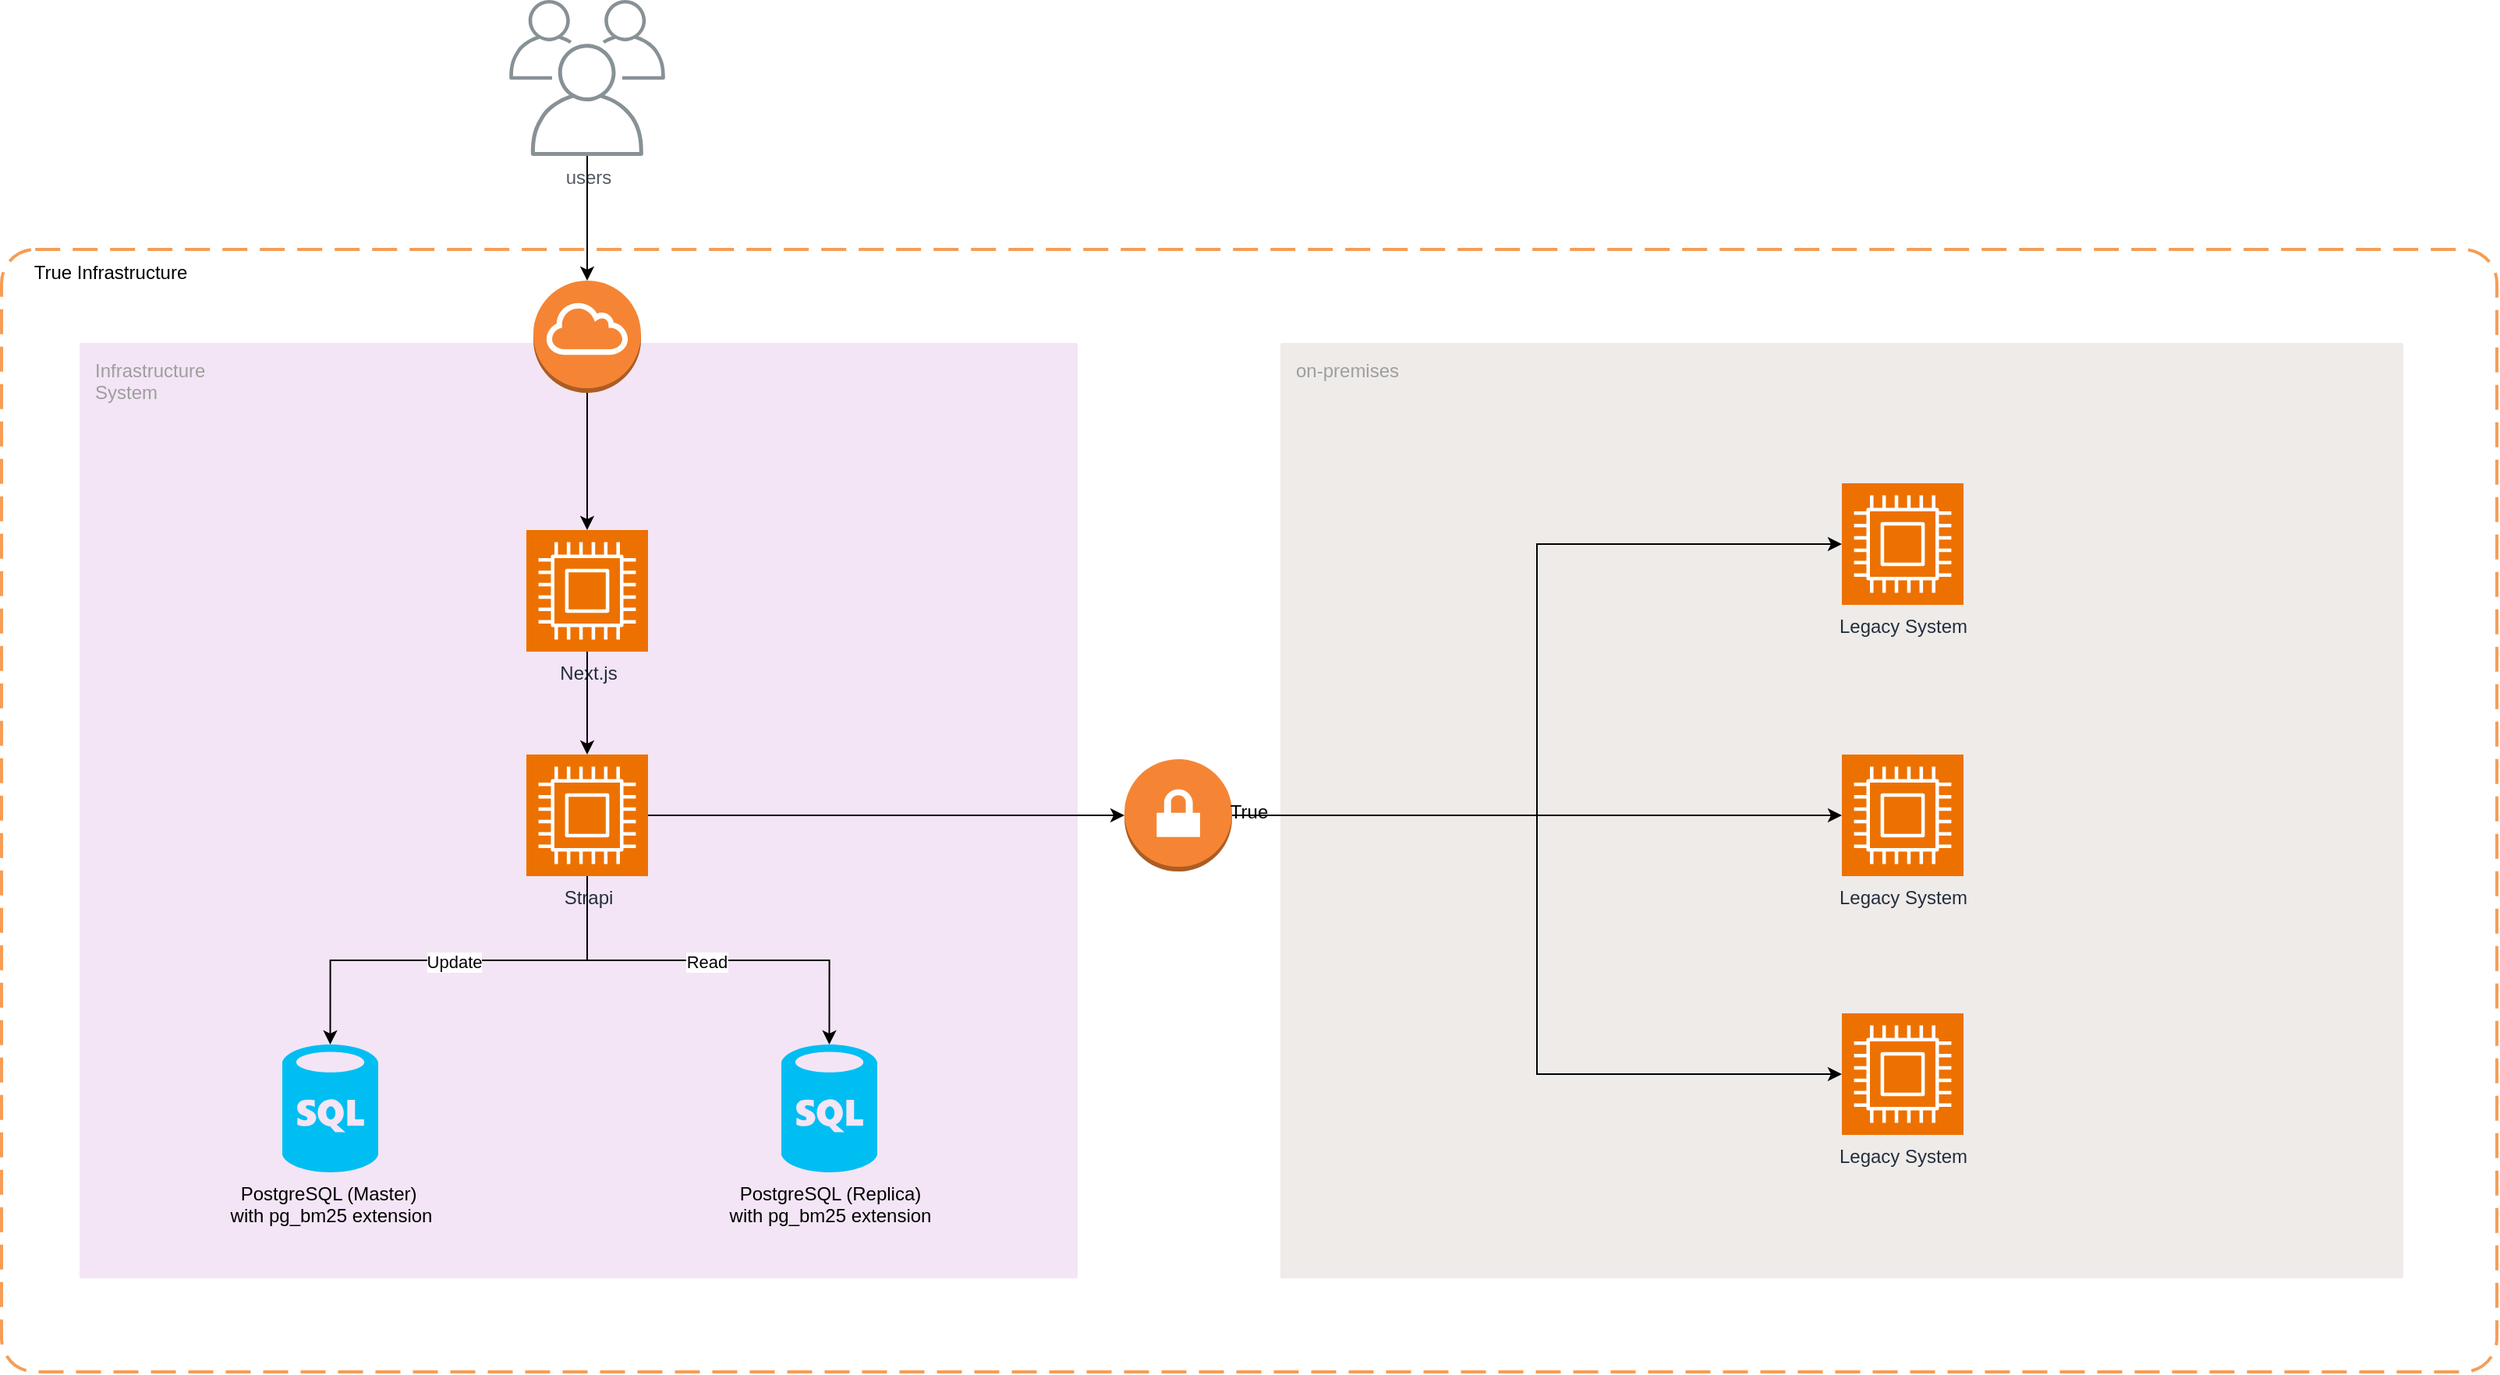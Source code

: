 <mxfile version="22.1.11" type="github" pages="3">
  <diagram name="Solution with PostgreSQL" id="eNp4XBkWu4a3NWbSoFOo">
    <mxGraphModel dx="2390" dy="2287" grid="1" gridSize="10" guides="1" tooltips="1" connect="1" arrows="1" fold="1" page="1" pageScale="1" pageWidth="850" pageHeight="1100" math="0" shadow="0">
      <root>
        <mxCell id="0" />
        <mxCell id="1" parent="0" />
        <mxCell id="p19nnu3lJGl8k2eWsUUS-1" value="on-premises" style="sketch=0;points=[[0,0,0],[0.25,0,0],[0.5,0,0],[0.75,0,0],[1,0,0],[1,0.25,0],[1,0.5,0],[1,0.75,0],[1,1,0],[0.75,1,0],[0.5,1,0],[0.25,1,0],[0,1,0],[0,0.75,0],[0,0.5,0],[0,0.25,0]];rounded=1;absoluteArcSize=1;arcSize=2;html=1;strokeColor=none;gradientColor=none;shadow=0;dashed=0;fontSize=12;fontColor=#9E9E9E;align=left;verticalAlign=top;spacing=10;spacingTop=-4;whiteSpace=wrap;fillColor=#EFEBE9;" parent="1" vertex="1">
          <mxGeometry x="920" y="120" width="720" height="600" as="geometry" />
        </mxCell>
        <mxCell id="p19nnu3lJGl8k2eWsUUS-2" value="Infrastructure&#xa;System" style="sketch=0;points=[[0,0,0],[0.25,0,0],[0.5,0,0],[0.75,0,0],[1,0,0],[1,0.25,0],[1,0.5,0],[1,0.75,0],[1,1,0],[0.75,1,0],[0.5,1,0],[0.25,1,0],[0,1,0],[0,0.75,0],[0,0.5,0],[0,0.25,0]];rounded=1;absoluteArcSize=1;arcSize=2;html=1;strokeColor=none;gradientColor=none;shadow=0;dashed=0;fontSize=12;fontColor=#9E9E9E;align=left;verticalAlign=top;spacing=10;spacingTop=-4;whiteSpace=wrap;fillColor=#F3E5F5;" parent="1" vertex="1">
          <mxGeometry x="150" y="120" width="640" height="600" as="geometry" />
        </mxCell>
        <mxCell id="p19nnu3lJGl8k2eWsUUS-3" value="Next.js" style="sketch=0;points=[[0,0,0],[0.25,0,0],[0.5,0,0],[0.75,0,0],[1,0,0],[0,1,0],[0.25,1,0],[0.5,1,0],[0.75,1,0],[1,1,0],[0,0.25,0],[0,0.5,0],[0,0.75,0],[1,0.25,0],[1,0.5,0],[1,0.75,0]];outlineConnect=0;fontColor=#232F3E;fillColor=#ED7100;strokeColor=#ffffff;dashed=0;verticalLabelPosition=bottom;verticalAlign=top;align=center;html=1;fontSize=12;fontStyle=0;aspect=fixed;shape=mxgraph.aws4.resourceIcon;resIcon=mxgraph.aws4.compute;" parent="1" vertex="1">
          <mxGeometry x="436.5" y="240" width="78" height="78" as="geometry" />
        </mxCell>
        <mxCell id="p19nnu3lJGl8k2eWsUUS-13" style="edgeStyle=orthogonalEdgeStyle;rounded=0;orthogonalLoop=1;jettySize=auto;html=1;" parent="1" source="p19nnu3lJGl8k2eWsUUS-4" target="p19nnu3lJGl8k2eWsUUS-3" edge="1">
          <mxGeometry relative="1" as="geometry" />
        </mxCell>
        <mxCell id="p19nnu3lJGl8k2eWsUUS-4" value="" style="outlineConnect=0;dashed=0;verticalLabelPosition=bottom;verticalAlign=top;align=center;html=1;shape=mxgraph.aws3.internet_gateway;fillColor=#F58534;gradientColor=none;" parent="1" vertex="1">
          <mxGeometry x="441" y="80" width="69" height="72" as="geometry" />
        </mxCell>
        <mxCell id="p19nnu3lJGl8k2eWsUUS-17" style="edgeStyle=orthogonalEdgeStyle;rounded=0;orthogonalLoop=1;jettySize=auto;html=1;" parent="1" source="p19nnu3lJGl8k2eWsUUS-6" target="p19nnu3lJGl8k2eWsUUS-9" edge="1">
          <mxGeometry relative="1" as="geometry" />
        </mxCell>
        <mxCell id="p19nnu3lJGl8k2eWsUUS-6" value="" style="outlineConnect=0;dashed=0;verticalLabelPosition=bottom;verticalAlign=top;align=center;html=1;shape=mxgraph.aws3.vpn_gateway;fillColor=#F58534;gradientColor=none;" parent="1" vertex="1">
          <mxGeometry x="820" y="387" width="69" height="72" as="geometry" />
        </mxCell>
        <mxCell id="p19nnu3lJGl8k2eWsUUS-15" style="edgeStyle=orthogonalEdgeStyle;rounded=0;orthogonalLoop=1;jettySize=auto;html=1;" parent="1" source="p19nnu3lJGl8k2eWsUUS-7" target="p19nnu3lJGl8k2eWsUUS-6" edge="1">
          <mxGeometry relative="1" as="geometry" />
        </mxCell>
        <mxCell id="p19nnu3lJGl8k2eWsUUS-7" value="Strapi" style="sketch=0;points=[[0,0,0],[0.25,0,0],[0.5,0,0],[0.75,0,0],[1,0,0],[0,1,0],[0.25,1,0],[0.5,1,0],[0.75,1,0],[1,1,0],[0,0.25,0],[0,0.5,0],[0,0.75,0],[1,0.25,0],[1,0.5,0],[1,0.75,0]];outlineConnect=0;fontColor=#232F3E;fillColor=#ED7100;strokeColor=#ffffff;dashed=0;verticalLabelPosition=bottom;verticalAlign=top;align=center;html=1;fontSize=12;fontStyle=0;aspect=fixed;shape=mxgraph.aws4.resourceIcon;resIcon=mxgraph.aws4.compute;" parent="1" vertex="1">
          <mxGeometry x="436.5" y="384" width="78" height="78" as="geometry" />
        </mxCell>
        <mxCell id="p19nnu3lJGl8k2eWsUUS-8" value="Legacy System" style="sketch=0;points=[[0,0,0],[0.25,0,0],[0.5,0,0],[0.75,0,0],[1,0,0],[0,1,0],[0.25,1,0],[0.5,1,0],[0.75,1,0],[1,1,0],[0,0.25,0],[0,0.5,0],[0,0.75,0],[1,0.25,0],[1,0.5,0],[1,0.75,0]];outlineConnect=0;fontColor=#232F3E;fillColor=#ED7100;strokeColor=#ffffff;dashed=0;verticalLabelPosition=bottom;verticalAlign=top;align=center;html=1;fontSize=12;fontStyle=0;aspect=fixed;shape=mxgraph.aws4.resourceIcon;resIcon=mxgraph.aws4.compute;" parent="1" vertex="1">
          <mxGeometry x="1280" y="210" width="78" height="78" as="geometry" />
        </mxCell>
        <mxCell id="p19nnu3lJGl8k2eWsUUS-9" value="Legacy System" style="sketch=0;points=[[0,0,0],[0.25,0,0],[0.5,0,0],[0.75,0,0],[1,0,0],[0,1,0],[0.25,1,0],[0.5,1,0],[0.75,1,0],[1,1,0],[0,0.25,0],[0,0.5,0],[0,0.75,0],[1,0.25,0],[1,0.5,0],[1,0.75,0]];outlineConnect=0;fontColor=#232F3E;fillColor=#ED7100;strokeColor=#ffffff;dashed=0;verticalLabelPosition=bottom;verticalAlign=top;align=center;html=1;fontSize=12;fontStyle=0;aspect=fixed;shape=mxgraph.aws4.resourceIcon;resIcon=mxgraph.aws4.compute;" parent="1" vertex="1">
          <mxGeometry x="1280" y="384" width="78" height="78" as="geometry" />
        </mxCell>
        <mxCell id="p19nnu3lJGl8k2eWsUUS-11" value="PostgreSQL (Master)&amp;nbsp;&lt;br&gt;with pg_bm25 extension" style="verticalLabelPosition=bottom;html=1;verticalAlign=top;align=center;strokeColor=none;fillColor=#00BEF2;shape=mxgraph.azure.sql_database;" parent="1" vertex="1">
          <mxGeometry x="280" y="570" width="61.5" height="82" as="geometry" />
        </mxCell>
        <mxCell id="p19nnu3lJGl8k2eWsUUS-12" value="PostgreSQL (Replica)&lt;br&gt;with pg_bm25 extension" style="verticalLabelPosition=bottom;html=1;verticalAlign=top;align=center;strokeColor=none;fillColor=#00BEF2;shape=mxgraph.azure.sql_database;" parent="1" vertex="1">
          <mxGeometry x="600" y="570" width="61.5" height="82" as="geometry" />
        </mxCell>
        <mxCell id="p19nnu3lJGl8k2eWsUUS-14" style="edgeStyle=orthogonalEdgeStyle;rounded=0;orthogonalLoop=1;jettySize=auto;html=1;entryX=0.5;entryY=0;entryDx=0;entryDy=0;entryPerimeter=0;" parent="1" source="p19nnu3lJGl8k2eWsUUS-3" target="p19nnu3lJGl8k2eWsUUS-7" edge="1">
          <mxGeometry relative="1" as="geometry" />
        </mxCell>
        <mxCell id="p19nnu3lJGl8k2eWsUUS-16" style="edgeStyle=orthogonalEdgeStyle;rounded=0;orthogonalLoop=1;jettySize=auto;html=1;entryX=0;entryY=0.5;entryDx=0;entryDy=0;entryPerimeter=0;" parent="1" source="p19nnu3lJGl8k2eWsUUS-6" target="p19nnu3lJGl8k2eWsUUS-8" edge="1">
          <mxGeometry relative="1" as="geometry" />
        </mxCell>
        <mxCell id="p19nnu3lJGl8k2eWsUUS-18" value="Legacy System" style="sketch=0;points=[[0,0,0],[0.25,0,0],[0.5,0,0],[0.75,0,0],[1,0,0],[0,1,0],[0.25,1,0],[0.5,1,0],[0.75,1,0],[1,1,0],[0,0.25,0],[0,0.5,0],[0,0.75,0],[1,0.25,0],[1,0.5,0],[1,0.75,0]];outlineConnect=0;fontColor=#232F3E;fillColor=#ED7100;strokeColor=#ffffff;dashed=0;verticalLabelPosition=bottom;verticalAlign=top;align=center;html=1;fontSize=12;fontStyle=0;aspect=fixed;shape=mxgraph.aws4.resourceIcon;resIcon=mxgraph.aws4.compute;" parent="1" vertex="1">
          <mxGeometry x="1280" y="550" width="78" height="78" as="geometry" />
        </mxCell>
        <mxCell id="p19nnu3lJGl8k2eWsUUS-19" style="edgeStyle=orthogonalEdgeStyle;rounded=0;orthogonalLoop=1;jettySize=auto;html=1;entryX=0;entryY=0.5;entryDx=0;entryDy=0;entryPerimeter=0;" parent="1" source="p19nnu3lJGl8k2eWsUUS-6" target="p19nnu3lJGl8k2eWsUUS-18" edge="1">
          <mxGeometry relative="1" as="geometry" />
        </mxCell>
        <mxCell id="p19nnu3lJGl8k2eWsUUS-20" style="edgeStyle=orthogonalEdgeStyle;rounded=0;orthogonalLoop=1;jettySize=auto;html=1;entryX=0.5;entryY=0;entryDx=0;entryDy=0;entryPerimeter=0;exitX=0.5;exitY=1;exitDx=0;exitDy=0;exitPerimeter=0;" parent="1" source="p19nnu3lJGl8k2eWsUUS-7" target="p19nnu3lJGl8k2eWsUUS-11" edge="1">
          <mxGeometry relative="1" as="geometry" />
        </mxCell>
        <mxCell id="p19nnu3lJGl8k2eWsUUS-22" value="Update" style="edgeLabel;html=1;align=center;verticalAlign=middle;resizable=0;points=[];" parent="p19nnu3lJGl8k2eWsUUS-20" vertex="1" connectable="0">
          <mxGeometry x="0.027" y="1" relative="1" as="geometry">
            <mxPoint as="offset" />
          </mxGeometry>
        </mxCell>
        <mxCell id="p19nnu3lJGl8k2eWsUUS-21" style="edgeStyle=orthogonalEdgeStyle;rounded=0;orthogonalLoop=1;jettySize=auto;html=1;entryX=0.5;entryY=0;entryDx=0;entryDy=0;entryPerimeter=0;exitX=0.5;exitY=1;exitDx=0;exitDy=0;exitPerimeter=0;" parent="1" source="p19nnu3lJGl8k2eWsUUS-7" target="p19nnu3lJGl8k2eWsUUS-12" edge="1">
          <mxGeometry relative="1" as="geometry" />
        </mxCell>
        <mxCell id="p19nnu3lJGl8k2eWsUUS-24" value="Read" style="edgeLabel;html=1;align=center;verticalAlign=middle;resizable=0;points=[];" parent="p19nnu3lJGl8k2eWsUUS-21" vertex="1" connectable="0">
          <mxGeometry x="-0.006" y="-1" relative="1" as="geometry">
            <mxPoint x="-1" as="offset" />
          </mxGeometry>
        </mxCell>
        <mxCell id="p19nnu3lJGl8k2eWsUUS-26" value="users" style="sketch=0;outlineConnect=0;gradientColor=none;fontColor=#545B64;strokeColor=none;fillColor=#879196;dashed=0;verticalLabelPosition=bottom;verticalAlign=top;align=center;html=1;fontSize=12;fontStyle=0;aspect=fixed;shape=mxgraph.aws4.illustration_users;pointerEvents=1" parent="1" vertex="1">
          <mxGeometry x="425.5" y="-100" width="100" height="100" as="geometry" />
        </mxCell>
        <mxCell id="p19nnu3lJGl8k2eWsUUS-27" style="edgeStyle=orthogonalEdgeStyle;rounded=0;orthogonalLoop=1;jettySize=auto;html=1;entryX=0.5;entryY=0;entryDx=0;entryDy=0;entryPerimeter=0;" parent="1" source="p19nnu3lJGl8k2eWsUUS-26" target="p19nnu3lJGl8k2eWsUUS-4" edge="1">
          <mxGeometry relative="1" as="geometry" />
        </mxCell>
        <mxCell id="p19nnu3lJGl8k2eWsUUS-28" value="True" style="rounded=1;arcSize=3;dashed=1;strokeColor=#F59D56;fillColor=none;gradientColor=none;dashPattern=8 4;strokeWidth=2;" parent="1" vertex="1">
          <mxGeometry x="100" y="60" width="1600" height="720" as="geometry" />
        </mxCell>
        <mxCell id="p19nnu3lJGl8k2eWsUUS-29" value="True Infrastructure" style="text;html=1;strokeColor=none;fillColor=none;align=center;verticalAlign=middle;whiteSpace=wrap;rounded=0;" parent="1" vertex="1">
          <mxGeometry x="100" y="60" width="140" height="30" as="geometry" />
        </mxCell>
      </root>
    </mxGraphModel>
  </diagram>
  <diagram name="Solution with Elasticsearch" id="qVpOlXqFMGxjL2HHTOTF">
    <mxGraphModel dx="2390" dy="2287" grid="1" gridSize="10" guides="1" tooltips="1" connect="1" arrows="1" fold="1" page="1" pageScale="1" pageWidth="850" pageHeight="1100" math="0" shadow="0">
      <root>
        <mxCell id="nHSShh3I5wFwPZuTcABJ-0" />
        <mxCell id="nHSShh3I5wFwPZuTcABJ-1" parent="nHSShh3I5wFwPZuTcABJ-0" />
        <mxCell id="nHSShh3I5wFwPZuTcABJ-25" value="" style="rounded=1;arcSize=3;dashed=1;strokeColor=#F59D56;fillColor=none;gradientColor=none;dashPattern=8 4;strokeWidth=2;" parent="nHSShh3I5wFwPZuTcABJ-1" vertex="1">
          <mxGeometry x="100" y="60" width="1600" height="720" as="geometry" />
        </mxCell>
        <mxCell id="nHSShh3I5wFwPZuTcABJ-2" value="on-premises" style="sketch=0;points=[[0,0,0],[0.25,0,0],[0.5,0,0],[0.75,0,0],[1,0,0],[1,0.25,0],[1,0.5,0],[1,0.75,0],[1,1,0],[0.75,1,0],[0.5,1,0],[0.25,1,0],[0,1,0],[0,0.75,0],[0,0.5,0],[0,0.25,0]];rounded=1;absoluteArcSize=1;arcSize=2;html=1;strokeColor=none;gradientColor=none;shadow=0;dashed=0;fontSize=12;fontColor=#9E9E9E;align=left;verticalAlign=top;spacing=10;spacingTop=-4;whiteSpace=wrap;fillColor=#EFEBE9;" parent="nHSShh3I5wFwPZuTcABJ-1" vertex="1">
          <mxGeometry x="920" y="120" width="720" height="600" as="geometry" />
        </mxCell>
        <mxCell id="nHSShh3I5wFwPZuTcABJ-3" value="Infrastructure&#xa;System" style="sketch=0;points=[[0,0,0],[0.25,0,0],[0.5,0,0],[0.75,0,0],[1,0,0],[1,0.25,0],[1,0.5,0],[1,0.75,0],[1,1,0],[0.75,1,0],[0.5,1,0],[0.25,1,0],[0,1,0],[0,0.75,0],[0,0.5,0],[0,0.25,0]];rounded=1;absoluteArcSize=1;arcSize=2;html=1;strokeColor=none;gradientColor=none;shadow=0;dashed=0;fontSize=12;fontColor=#9E9E9E;align=left;verticalAlign=top;spacing=10;spacingTop=-4;whiteSpace=wrap;fillColor=#F3E5F5;" parent="nHSShh3I5wFwPZuTcABJ-1" vertex="1">
          <mxGeometry x="150" y="120" width="640" height="600" as="geometry" />
        </mxCell>
        <mxCell id="nHSShh3I5wFwPZuTcABJ-4" value="Next.js" style="sketch=0;points=[[0,0,0],[0.25,0,0],[0.5,0,0],[0.75,0,0],[1,0,0],[0,1,0],[0.25,1,0],[0.5,1,0],[0.75,1,0],[1,1,0],[0,0.25,0],[0,0.5,0],[0,0.75,0],[1,0.25,0],[1,0.5,0],[1,0.75,0]];outlineConnect=0;fontColor=#232F3E;fillColor=#ED7100;strokeColor=#ffffff;dashed=0;verticalLabelPosition=bottom;verticalAlign=top;align=center;html=1;fontSize=12;fontStyle=0;aspect=fixed;shape=mxgraph.aws4.resourceIcon;resIcon=mxgraph.aws4.compute;" parent="nHSShh3I5wFwPZuTcABJ-1" vertex="1">
          <mxGeometry x="436.5" y="240" width="78" height="78" as="geometry" />
        </mxCell>
        <mxCell id="nHSShh3I5wFwPZuTcABJ-5" style="edgeStyle=orthogonalEdgeStyle;rounded=0;orthogonalLoop=1;jettySize=auto;html=1;" parent="nHSShh3I5wFwPZuTcABJ-1" source="nHSShh3I5wFwPZuTcABJ-6" target="nHSShh3I5wFwPZuTcABJ-4" edge="1">
          <mxGeometry relative="1" as="geometry" />
        </mxCell>
        <mxCell id="nHSShh3I5wFwPZuTcABJ-6" value="" style="outlineConnect=0;dashed=0;verticalLabelPosition=bottom;verticalAlign=top;align=center;html=1;shape=mxgraph.aws3.internet_gateway;fillColor=#F58534;gradientColor=none;" parent="nHSShh3I5wFwPZuTcABJ-1" vertex="1">
          <mxGeometry x="441" y="80" width="69" height="72" as="geometry" />
        </mxCell>
        <mxCell id="nHSShh3I5wFwPZuTcABJ-7" style="edgeStyle=orthogonalEdgeStyle;rounded=0;orthogonalLoop=1;jettySize=auto;html=1;" parent="nHSShh3I5wFwPZuTcABJ-1" source="nHSShh3I5wFwPZuTcABJ-8" target="nHSShh3I5wFwPZuTcABJ-12" edge="1">
          <mxGeometry relative="1" as="geometry" />
        </mxCell>
        <mxCell id="nHSShh3I5wFwPZuTcABJ-8" value="" style="outlineConnect=0;dashed=0;verticalLabelPosition=bottom;verticalAlign=top;align=center;html=1;shape=mxgraph.aws3.vpn_gateway;fillColor=#F58534;gradientColor=none;" parent="nHSShh3I5wFwPZuTcABJ-1" vertex="1">
          <mxGeometry x="820" y="387" width="69" height="72" as="geometry" />
        </mxCell>
        <mxCell id="nHSShh3I5wFwPZuTcABJ-9" style="edgeStyle=orthogonalEdgeStyle;rounded=0;orthogonalLoop=1;jettySize=auto;html=1;" parent="nHSShh3I5wFwPZuTcABJ-1" source="nHSShh3I5wFwPZuTcABJ-10" target="nHSShh3I5wFwPZuTcABJ-8" edge="1">
          <mxGeometry relative="1" as="geometry" />
        </mxCell>
        <mxCell id="W3mR3t0bh_NGR1Sfotlx-4" style="edgeStyle=orthogonalEdgeStyle;rounded=0;orthogonalLoop=1;jettySize=auto;html=1;exitX=0.5;exitY=1;exitDx=0;exitDy=0;exitPerimeter=0;" parent="nHSShh3I5wFwPZuTcABJ-1" source="nHSShh3I5wFwPZuTcABJ-10" target="W3mR3t0bh_NGR1Sfotlx-1" edge="1">
          <mxGeometry relative="1" as="geometry">
            <Array as="points">
              <mxPoint x="476" y="530" />
              <mxPoint x="329" y="530" />
            </Array>
          </mxGeometry>
        </mxCell>
        <mxCell id="W3mR3t0bh_NGR1Sfotlx-6" value="Search" style="edgeLabel;html=1;align=center;verticalAlign=middle;resizable=0;points=[];" parent="W3mR3t0bh_NGR1Sfotlx-4" vertex="1" connectable="0">
          <mxGeometry x="0.07" y="1" relative="1" as="geometry">
            <mxPoint as="offset" />
          </mxGeometry>
        </mxCell>
        <mxCell id="nHSShh3I5wFwPZuTcABJ-10" value="Strapi" style="sketch=0;points=[[0,0,0],[0.25,0,0],[0.5,0,0],[0.75,0,0],[1,0,0],[0,1,0],[0.25,1,0],[0.5,1,0],[0.75,1,0],[1,1,0],[0,0.25,0],[0,0.5,0],[0,0.75,0],[1,0.25,0],[1,0.5,0],[1,0.75,0]];outlineConnect=0;fontColor=#232F3E;fillColor=#ED7100;strokeColor=#ffffff;dashed=0;verticalLabelPosition=bottom;verticalAlign=top;align=center;html=1;fontSize=12;fontStyle=0;aspect=fixed;shape=mxgraph.aws4.resourceIcon;resIcon=mxgraph.aws4.compute;" parent="nHSShh3I5wFwPZuTcABJ-1" vertex="1">
          <mxGeometry x="436.5" y="384" width="78" height="78" as="geometry" />
        </mxCell>
        <mxCell id="nHSShh3I5wFwPZuTcABJ-11" value="Legacy System" style="sketch=0;points=[[0,0,0],[0.25,0,0],[0.5,0,0],[0.75,0,0],[1,0,0],[0,1,0],[0.25,1,0],[0.5,1,0],[0.75,1,0],[1,1,0],[0,0.25,0],[0,0.5,0],[0,0.75,0],[1,0.25,0],[1,0.5,0],[1,0.75,0]];outlineConnect=0;fontColor=#232F3E;fillColor=#ED7100;strokeColor=#ffffff;dashed=0;verticalLabelPosition=bottom;verticalAlign=top;align=center;html=1;fontSize=12;fontStyle=0;aspect=fixed;shape=mxgraph.aws4.resourceIcon;resIcon=mxgraph.aws4.compute;" parent="nHSShh3I5wFwPZuTcABJ-1" vertex="1">
          <mxGeometry x="1280" y="210" width="78" height="78" as="geometry" />
        </mxCell>
        <mxCell id="nHSShh3I5wFwPZuTcABJ-12" value="Legacy System" style="sketch=0;points=[[0,0,0],[0.25,0,0],[0.5,0,0],[0.75,0,0],[1,0,0],[0,1,0],[0.25,1,0],[0.5,1,0],[0.75,1,0],[1,1,0],[0,0.25,0],[0,0.5,0],[0,0.75,0],[1,0.25,0],[1,0.5,0],[1,0.75,0]];outlineConnect=0;fontColor=#232F3E;fillColor=#ED7100;strokeColor=#ffffff;dashed=0;verticalLabelPosition=bottom;verticalAlign=top;align=center;html=1;fontSize=12;fontStyle=0;aspect=fixed;shape=mxgraph.aws4.resourceIcon;resIcon=mxgraph.aws4.compute;" parent="nHSShh3I5wFwPZuTcABJ-1" vertex="1">
          <mxGeometry x="1280" y="384" width="78" height="78" as="geometry" />
        </mxCell>
        <mxCell id="nHSShh3I5wFwPZuTcABJ-14" value="PostgreSQL (Replica)" style="verticalLabelPosition=bottom;html=1;verticalAlign=top;align=center;strokeColor=none;fillColor=#00BEF2;shape=mxgraph.azure.sql_database;" parent="nHSShh3I5wFwPZuTcABJ-1" vertex="1">
          <mxGeometry x="630" y="590" width="61.5" height="82" as="geometry" />
        </mxCell>
        <mxCell id="nHSShh3I5wFwPZuTcABJ-13" value="PostgreSQL (Master)" style="verticalLabelPosition=bottom;html=1;verticalAlign=top;align=center;strokeColor=none;fillColor=#00BEF2;shape=mxgraph.azure.sql_database;" parent="nHSShh3I5wFwPZuTcABJ-1" vertex="1">
          <mxGeometry x="600" y="570" width="61.5" height="82" as="geometry" />
        </mxCell>
        <mxCell id="nHSShh3I5wFwPZuTcABJ-15" style="edgeStyle=orthogonalEdgeStyle;rounded=0;orthogonalLoop=1;jettySize=auto;html=1;entryX=0.5;entryY=0;entryDx=0;entryDy=0;entryPerimeter=0;" parent="nHSShh3I5wFwPZuTcABJ-1" source="nHSShh3I5wFwPZuTcABJ-4" target="nHSShh3I5wFwPZuTcABJ-10" edge="1">
          <mxGeometry relative="1" as="geometry" />
        </mxCell>
        <mxCell id="nHSShh3I5wFwPZuTcABJ-16" style="edgeStyle=orthogonalEdgeStyle;rounded=0;orthogonalLoop=1;jettySize=auto;html=1;entryX=0;entryY=0.5;entryDx=0;entryDy=0;entryPerimeter=0;" parent="nHSShh3I5wFwPZuTcABJ-1" source="nHSShh3I5wFwPZuTcABJ-8" target="nHSShh3I5wFwPZuTcABJ-11" edge="1">
          <mxGeometry relative="1" as="geometry" />
        </mxCell>
        <mxCell id="nHSShh3I5wFwPZuTcABJ-17" value="Legacy System" style="sketch=0;points=[[0,0,0],[0.25,0,0],[0.5,0,0],[0.75,0,0],[1,0,0],[0,1,0],[0.25,1,0],[0.5,1,0],[0.75,1,0],[1,1,0],[0,0.25,0],[0,0.5,0],[0,0.75,0],[1,0.25,0],[1,0.5,0],[1,0.75,0]];outlineConnect=0;fontColor=#232F3E;fillColor=#ED7100;strokeColor=#ffffff;dashed=0;verticalLabelPosition=bottom;verticalAlign=top;align=center;html=1;fontSize=12;fontStyle=0;aspect=fixed;shape=mxgraph.aws4.resourceIcon;resIcon=mxgraph.aws4.compute;" parent="nHSShh3I5wFwPZuTcABJ-1" vertex="1">
          <mxGeometry x="1280" y="550" width="78" height="78" as="geometry" />
        </mxCell>
        <mxCell id="nHSShh3I5wFwPZuTcABJ-18" style="edgeStyle=orthogonalEdgeStyle;rounded=0;orthogonalLoop=1;jettySize=auto;html=1;entryX=0;entryY=0.5;entryDx=0;entryDy=0;entryPerimeter=0;" parent="nHSShh3I5wFwPZuTcABJ-1" source="nHSShh3I5wFwPZuTcABJ-8" target="nHSShh3I5wFwPZuTcABJ-17" edge="1">
          <mxGeometry relative="1" as="geometry" />
        </mxCell>
        <mxCell id="nHSShh3I5wFwPZuTcABJ-23" value="users" style="sketch=0;outlineConnect=0;gradientColor=none;fontColor=#545B64;strokeColor=none;fillColor=#879196;dashed=0;verticalLabelPosition=bottom;verticalAlign=top;align=center;html=1;fontSize=12;fontStyle=0;aspect=fixed;shape=mxgraph.aws4.illustration_users;pointerEvents=1" parent="nHSShh3I5wFwPZuTcABJ-1" vertex="1">
          <mxGeometry x="425.5" y="-100" width="100" height="100" as="geometry" />
        </mxCell>
        <mxCell id="nHSShh3I5wFwPZuTcABJ-24" style="edgeStyle=orthogonalEdgeStyle;rounded=0;orthogonalLoop=1;jettySize=auto;html=1;entryX=0.5;entryY=0;entryDx=0;entryDy=0;entryPerimeter=0;" parent="nHSShh3I5wFwPZuTcABJ-1" source="nHSShh3I5wFwPZuTcABJ-23" target="nHSShh3I5wFwPZuTcABJ-6" edge="1">
          <mxGeometry relative="1" as="geometry" />
        </mxCell>
        <mxCell id="nHSShh3I5wFwPZuTcABJ-26" value="True Infrastructure" style="text;html=1;strokeColor=none;fillColor=none;align=center;verticalAlign=middle;whiteSpace=wrap;rounded=0;" parent="nHSShh3I5wFwPZuTcABJ-1" vertex="1">
          <mxGeometry x="100" y="60" width="140" height="30" as="geometry" />
        </mxCell>
        <mxCell id="W3mR3t0bh_NGR1Sfotlx-1" value="Elasticsearch" style="sketch=0;points=[[0,0,0],[0.25,0,0],[0.5,0,0],[0.75,0,0],[1,0,0],[0,1,0],[0.25,1,0],[0.5,1,0],[0.75,1,0],[1,1,0],[0,0.25,0],[0,0.5,0],[0,0.75,0],[1,0.25,0],[1,0.5,0],[1,0.75,0]];outlineConnect=0;fontColor=#232F3E;fillColor=#ED7100;strokeColor=#ffffff;dashed=0;verticalLabelPosition=bottom;verticalAlign=top;align=center;html=1;fontSize=12;fontStyle=0;aspect=fixed;shape=mxgraph.aws4.resourceIcon;resIcon=mxgraph.aws4.compute;" parent="nHSShh3I5wFwPZuTcABJ-1" vertex="1">
          <mxGeometry x="290" y="580" width="78" height="78" as="geometry" />
        </mxCell>
        <mxCell id="W3mR3t0bh_NGR1Sfotlx-3" value="Read/Update" style="edgeStyle=orthogonalEdgeStyle;rounded=0;orthogonalLoop=1;jettySize=auto;html=1;exitX=0.5;exitY=1;exitDx=0;exitDy=0;exitPerimeter=0;entryX=0.5;entryY=0;entryDx=0;entryDy=0;entryPerimeter=0;" parent="nHSShh3I5wFwPZuTcABJ-1" source="nHSShh3I5wFwPZuTcABJ-10" target="nHSShh3I5wFwPZuTcABJ-13" edge="1">
          <mxGeometry x="0.158" relative="1" as="geometry">
            <Array as="points">
              <mxPoint x="476" y="530" />
              <mxPoint x="631" y="530" />
            </Array>
            <mxPoint as="offset" />
          </mxGeometry>
        </mxCell>
      </root>
    </mxGraphModel>
  </diagram>
  <diagram id="fpkws3wRWPmePHEt-mxI" name="Compare Solution">
    <mxGraphModel dx="1434" dy="712" grid="1" gridSize="10" guides="1" tooltips="1" connect="1" arrows="1" fold="1" page="1" pageScale="1" pageWidth="850" pageHeight="1100" math="0" shadow="0">
      <root>
        <mxCell id="0" />
        <mxCell id="1" parent="0" />
        <mxCell id="zBG8fe0vtyXjf88tEWN2-1" value="Infrastructure&#xa;System" style="sketch=0;points=[[0,0,0],[0.25,0,0],[0.5,0,0],[0.75,0,0],[1,0,0],[1,0.25,0],[1,0.5,0],[1,0.75,0],[1,1,0],[0.75,1,0],[0.5,1,0],[0.25,1,0],[0,1,0],[0,0.75,0],[0,0.5,0],[0,0.25,0]];rounded=1;absoluteArcSize=1;arcSize=2;html=1;strokeColor=none;gradientColor=none;shadow=0;dashed=0;fontSize=12;fontColor=#9E9E9E;align=left;verticalAlign=top;spacing=10;spacingTop=-4;whiteSpace=wrap;fillColor=#F3E5F5;" vertex="1" parent="1">
          <mxGeometry x="150" y="120" width="640" height="600" as="geometry" />
        </mxCell>
        <mxCell id="zBG8fe0vtyXjf88tEWN2-2" value="Next.js" style="sketch=0;points=[[0,0,0],[0.25,0,0],[0.5,0,0],[0.75,0,0],[1,0,0],[0,1,0],[0.25,1,0],[0.5,1,0],[0.75,1,0],[1,1,0],[0,0.25,0],[0,0.5,0],[0,0.75,0],[1,0.25,0],[1,0.5,0],[1,0.75,0]];outlineConnect=0;fontColor=#232F3E;fillColor=#ED7100;strokeColor=#ffffff;dashed=0;verticalLabelPosition=bottom;verticalAlign=top;align=center;html=1;fontSize=12;fontStyle=0;aspect=fixed;shape=mxgraph.aws4.resourceIcon;resIcon=mxgraph.aws4.compute;" vertex="1" parent="1">
          <mxGeometry x="436.5" y="240" width="78" height="78" as="geometry" />
        </mxCell>
        <mxCell id="zBG8fe0vtyXjf88tEWN2-3" style="edgeStyle=orthogonalEdgeStyle;rounded=0;orthogonalLoop=1;jettySize=auto;html=1;" edge="1" parent="1" source="zBG8fe0vtyXjf88tEWN2-4" target="zBG8fe0vtyXjf88tEWN2-2">
          <mxGeometry relative="1" as="geometry" />
        </mxCell>
        <mxCell id="zBG8fe0vtyXjf88tEWN2-4" value="" style="outlineConnect=0;dashed=0;verticalLabelPosition=bottom;verticalAlign=top;align=center;html=1;shape=mxgraph.aws3.internet_gateway;fillColor=#F58534;gradientColor=none;" vertex="1" parent="1">
          <mxGeometry x="441" y="80" width="69" height="72" as="geometry" />
        </mxCell>
        <mxCell id="zBG8fe0vtyXjf88tEWN2-5" value="Strapi" style="sketch=0;points=[[0,0,0],[0.25,0,0],[0.5,0,0],[0.75,0,0],[1,0,0],[0,1,0],[0.25,1,0],[0.5,1,0],[0.75,1,0],[1,1,0],[0,0.25,0],[0,0.5,0],[0,0.75,0],[1,0.25,0],[1,0.5,0],[1,0.75,0]];outlineConnect=0;fontColor=#232F3E;fillColor=#ED7100;strokeColor=#ffffff;dashed=0;verticalLabelPosition=bottom;verticalAlign=top;align=center;html=1;fontSize=12;fontStyle=0;aspect=fixed;shape=mxgraph.aws4.resourceIcon;resIcon=mxgraph.aws4.compute;" vertex="1" parent="1">
          <mxGeometry x="436.5" y="384" width="78" height="78" as="geometry" />
        </mxCell>
        <mxCell id="zBG8fe0vtyXjf88tEWN2-6" value="PostgreSQL (Master)&amp;nbsp;&lt;br&gt;with pg_bm25 extension" style="verticalLabelPosition=bottom;html=1;verticalAlign=top;align=center;strokeColor=none;fillColor=#00BEF2;shape=mxgraph.azure.sql_database;" vertex="1" parent="1">
          <mxGeometry x="280" y="570" width="61.5" height="82" as="geometry" />
        </mxCell>
        <mxCell id="zBG8fe0vtyXjf88tEWN2-7" value="PostgreSQL (Replica)&lt;br&gt;with pg_bm25 extension" style="verticalLabelPosition=bottom;html=1;verticalAlign=top;align=center;strokeColor=none;fillColor=#00BEF2;shape=mxgraph.azure.sql_database;" vertex="1" parent="1">
          <mxGeometry x="600" y="570" width="61.5" height="82" as="geometry" />
        </mxCell>
        <mxCell id="zBG8fe0vtyXjf88tEWN2-8" style="edgeStyle=orthogonalEdgeStyle;rounded=0;orthogonalLoop=1;jettySize=auto;html=1;entryX=0.5;entryY=0;entryDx=0;entryDy=0;entryPerimeter=0;" edge="1" parent="1" source="zBG8fe0vtyXjf88tEWN2-2" target="zBG8fe0vtyXjf88tEWN2-5">
          <mxGeometry relative="1" as="geometry" />
        </mxCell>
        <mxCell id="zBG8fe0vtyXjf88tEWN2-9" style="edgeStyle=orthogonalEdgeStyle;rounded=0;orthogonalLoop=1;jettySize=auto;html=1;entryX=0.5;entryY=0;entryDx=0;entryDy=0;entryPerimeter=0;exitX=0.5;exitY=1;exitDx=0;exitDy=0;exitPerimeter=0;" edge="1" parent="1" source="zBG8fe0vtyXjf88tEWN2-5" target="zBG8fe0vtyXjf88tEWN2-6">
          <mxGeometry relative="1" as="geometry" />
        </mxCell>
        <mxCell id="zBG8fe0vtyXjf88tEWN2-10" value="Update" style="edgeLabel;html=1;align=center;verticalAlign=middle;resizable=0;points=[];" vertex="1" connectable="0" parent="zBG8fe0vtyXjf88tEWN2-9">
          <mxGeometry x="0.027" y="1" relative="1" as="geometry">
            <mxPoint as="offset" />
          </mxGeometry>
        </mxCell>
        <mxCell id="zBG8fe0vtyXjf88tEWN2-11" style="edgeStyle=orthogonalEdgeStyle;rounded=0;orthogonalLoop=1;jettySize=auto;html=1;entryX=0.5;entryY=0;entryDx=0;entryDy=0;entryPerimeter=0;exitX=0.5;exitY=1;exitDx=0;exitDy=0;exitPerimeter=0;" edge="1" parent="1" source="zBG8fe0vtyXjf88tEWN2-5" target="zBG8fe0vtyXjf88tEWN2-7">
          <mxGeometry relative="1" as="geometry" />
        </mxCell>
        <mxCell id="zBG8fe0vtyXjf88tEWN2-12" value="Read" style="edgeLabel;html=1;align=center;verticalAlign=middle;resizable=0;points=[];" vertex="1" connectable="0" parent="zBG8fe0vtyXjf88tEWN2-11">
          <mxGeometry x="-0.006" y="-1" relative="1" as="geometry">
            <mxPoint x="-1" as="offset" />
          </mxGeometry>
        </mxCell>
        <mxCell id="zBG8fe0vtyXjf88tEWN2-15" value="PostgreSQL with pg_bm25 extension" style="text;html=1;strokeColor=none;fillColor=none;align=center;verticalAlign=middle;whiteSpace=wrap;rounded=0;" vertex="1" parent="1">
          <mxGeometry x="100" y="60" width="140" height="30" as="geometry" />
        </mxCell>
        <mxCell id="iuTRdq9hzxkVcHhfNp6D-1" value="Infrastructure&#xa;System" style="sketch=0;points=[[0,0,0],[0.25,0,0],[0.5,0,0],[0.75,0,0],[1,0,0],[1,0.25,0],[1,0.5,0],[1,0.75,0],[1,1,0],[0.75,1,0],[0.5,1,0],[0.25,1,0],[0,1,0],[0,0.75,0],[0,0.5,0],[0,0.25,0]];rounded=1;absoluteArcSize=1;arcSize=2;html=1;strokeColor=none;gradientColor=none;shadow=0;dashed=0;fontSize=12;fontColor=#9E9E9E;align=left;verticalAlign=top;spacing=10;spacingTop=-4;whiteSpace=wrap;fillColor=#F3E5F5;" vertex="1" parent="1">
          <mxGeometry x="900" y="120" width="640" height="600" as="geometry" />
        </mxCell>
        <mxCell id="iuTRdq9hzxkVcHhfNp6D-2" value="Next.js" style="sketch=0;points=[[0,0,0],[0.25,0,0],[0.5,0,0],[0.75,0,0],[1,0,0],[0,1,0],[0.25,1,0],[0.5,1,0],[0.75,1,0],[1,1,0],[0,0.25,0],[0,0.5,0],[0,0.75,0],[1,0.25,0],[1,0.5,0],[1,0.75,0]];outlineConnect=0;fontColor=#232F3E;fillColor=#ED7100;strokeColor=#ffffff;dashed=0;verticalLabelPosition=bottom;verticalAlign=top;align=center;html=1;fontSize=12;fontStyle=0;aspect=fixed;shape=mxgraph.aws4.resourceIcon;resIcon=mxgraph.aws4.compute;" vertex="1" parent="1">
          <mxGeometry x="1186.5" y="240" width="78" height="78" as="geometry" />
        </mxCell>
        <mxCell id="iuTRdq9hzxkVcHhfNp6D-3" style="edgeStyle=orthogonalEdgeStyle;rounded=0;orthogonalLoop=1;jettySize=auto;html=1;" edge="1" parent="1" source="iuTRdq9hzxkVcHhfNp6D-4" target="iuTRdq9hzxkVcHhfNp6D-2">
          <mxGeometry relative="1" as="geometry" />
        </mxCell>
        <mxCell id="iuTRdq9hzxkVcHhfNp6D-4" value="" style="outlineConnect=0;dashed=0;verticalLabelPosition=bottom;verticalAlign=top;align=center;html=1;shape=mxgraph.aws3.internet_gateway;fillColor=#F58534;gradientColor=none;" vertex="1" parent="1">
          <mxGeometry x="1191" y="80" width="69" height="72" as="geometry" />
        </mxCell>
        <mxCell id="iuTRdq9hzxkVcHhfNp6D-5" style="edgeStyle=orthogonalEdgeStyle;rounded=0;orthogonalLoop=1;jettySize=auto;html=1;exitX=0.5;exitY=1;exitDx=0;exitDy=0;exitPerimeter=0;" edge="1" parent="1" source="iuTRdq9hzxkVcHhfNp6D-7" target="iuTRdq9hzxkVcHhfNp6D-13">
          <mxGeometry relative="1" as="geometry">
            <Array as="points">
              <mxPoint x="1226" y="530" />
              <mxPoint x="1079" y="530" />
            </Array>
          </mxGeometry>
        </mxCell>
        <mxCell id="iuTRdq9hzxkVcHhfNp6D-6" value="Search" style="edgeLabel;html=1;align=center;verticalAlign=middle;resizable=0;points=[];" vertex="1" connectable="0" parent="iuTRdq9hzxkVcHhfNp6D-5">
          <mxGeometry x="0.07" y="1" relative="1" as="geometry">
            <mxPoint as="offset" />
          </mxGeometry>
        </mxCell>
        <mxCell id="iuTRdq9hzxkVcHhfNp6D-7" value="Strapi" style="sketch=0;points=[[0,0,0],[0.25,0,0],[0.5,0,0],[0.75,0,0],[1,0,0],[0,1,0],[0.25,1,0],[0.5,1,0],[0.75,1,0],[1,1,0],[0,0.25,0],[0,0.5,0],[0,0.75,0],[1,0.25,0],[1,0.5,0],[1,0.75,0]];outlineConnect=0;fontColor=#232F3E;fillColor=#ED7100;strokeColor=#ffffff;dashed=0;verticalLabelPosition=bottom;verticalAlign=top;align=center;html=1;fontSize=12;fontStyle=0;aspect=fixed;shape=mxgraph.aws4.resourceIcon;resIcon=mxgraph.aws4.compute;" vertex="1" parent="1">
          <mxGeometry x="1186.5" y="384" width="78" height="78" as="geometry" />
        </mxCell>
        <mxCell id="iuTRdq9hzxkVcHhfNp6D-8" value="PostgreSQL (Replica)" style="verticalLabelPosition=bottom;html=1;verticalAlign=top;align=center;strokeColor=none;fillColor=#00BEF2;shape=mxgraph.azure.sql_database;" vertex="1" parent="1">
          <mxGeometry x="1380" y="590" width="61.5" height="82" as="geometry" />
        </mxCell>
        <mxCell id="iuTRdq9hzxkVcHhfNp6D-9" value="PostgreSQL (Master)" style="verticalLabelPosition=bottom;html=1;verticalAlign=top;align=center;strokeColor=none;fillColor=#00BEF2;shape=mxgraph.azure.sql_database;" vertex="1" parent="1">
          <mxGeometry x="1350" y="570" width="61.5" height="82" as="geometry" />
        </mxCell>
        <mxCell id="iuTRdq9hzxkVcHhfNp6D-10" style="edgeStyle=orthogonalEdgeStyle;rounded=0;orthogonalLoop=1;jettySize=auto;html=1;entryX=0.5;entryY=0;entryDx=0;entryDy=0;entryPerimeter=0;" edge="1" parent="1" source="iuTRdq9hzxkVcHhfNp6D-2" target="iuTRdq9hzxkVcHhfNp6D-7">
          <mxGeometry relative="1" as="geometry" />
        </mxCell>
        <mxCell id="iuTRdq9hzxkVcHhfNp6D-12" value="Elasticsearch" style="text;html=1;strokeColor=none;fillColor=none;align=center;verticalAlign=middle;whiteSpace=wrap;rounded=0;" vertex="1" parent="1">
          <mxGeometry x="850" y="60" width="140" height="30" as="geometry" />
        </mxCell>
        <mxCell id="iuTRdq9hzxkVcHhfNp6D-13" value="Elasticsearch" style="sketch=0;points=[[0,0,0],[0.25,0,0],[0.5,0,0],[0.75,0,0],[1,0,0],[0,1,0],[0.25,1,0],[0.5,1,0],[0.75,1,0],[1,1,0],[0,0.25,0],[0,0.5,0],[0,0.75,0],[1,0.25,0],[1,0.5,0],[1,0.75,0]];outlineConnect=0;fontColor=#232F3E;fillColor=#ED7100;strokeColor=#ffffff;dashed=0;verticalLabelPosition=bottom;verticalAlign=top;align=center;html=1;fontSize=12;fontStyle=0;aspect=fixed;shape=mxgraph.aws4.resourceIcon;resIcon=mxgraph.aws4.compute;" vertex="1" parent="1">
          <mxGeometry x="1040" y="580" width="78" height="78" as="geometry" />
        </mxCell>
        <mxCell id="iuTRdq9hzxkVcHhfNp6D-14" value="Read/Update" style="edgeStyle=orthogonalEdgeStyle;rounded=0;orthogonalLoop=1;jettySize=auto;html=1;exitX=0.5;exitY=1;exitDx=0;exitDy=0;exitPerimeter=0;entryX=0.5;entryY=0;entryDx=0;entryDy=0;entryPerimeter=0;" edge="1" parent="1" source="iuTRdq9hzxkVcHhfNp6D-7" target="iuTRdq9hzxkVcHhfNp6D-9">
          <mxGeometry x="0.158" relative="1" as="geometry">
            <Array as="points">
              <mxPoint x="1226" y="530" />
              <mxPoint x="1381" y="530" />
            </Array>
            <mxPoint as="offset" />
          </mxGeometry>
        </mxCell>
        <mxCell id="iuTRdq9hzxkVcHhfNp6D-15" value="" style="swimlane;startSize=0;strokeColor=#FF0000;strokeWidth=3;" vertex="1" parent="1">
          <mxGeometry x="1010" y="550" width="140" height="150" as="geometry" />
        </mxCell>
        <mxCell id="iuTRdq9hzxkVcHhfNp6D-16" value="&lt;h1 style=&quot;line-height: 70%;&quot;&gt;&lt;span style=&quot;font-weight: normal;&quot;&gt;&lt;font style=&quot;font-size: 12px;&quot;&gt;Additional HA Elasticsearch Cluster needed to be added which will cost more than using PostgreSQL only&lt;/font&gt;&lt;/span&gt;&lt;/h1&gt;" style="text;html=1;strokeColor=none;fillColor=none;spacing=5;spacingTop=-20;whiteSpace=wrap;overflow=hidden;rounded=0;" vertex="1" parent="1">
          <mxGeometry x="1160" y="570" width="163.5" height="120" as="geometry" />
        </mxCell>
      </root>
    </mxGraphModel>
  </diagram>
</mxfile>

